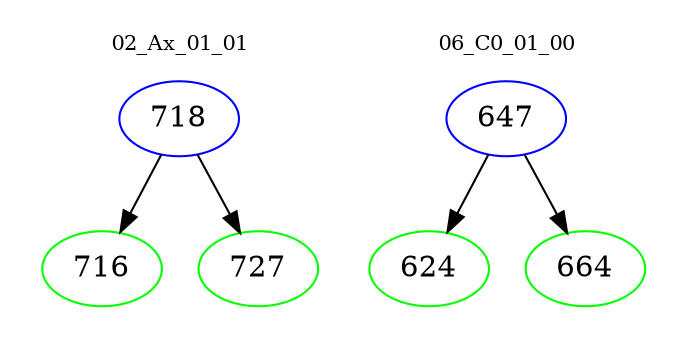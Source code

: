 digraph{
subgraph cluster_0 {
color = white
label = "02_Ax_01_01";
fontsize=10;
T0_718 [label="718", color="blue"]
T0_718 -> T0_716 [color="black"]
T0_716 [label="716", color="green"]
T0_718 -> T0_727 [color="black"]
T0_727 [label="727", color="green"]
}
subgraph cluster_1 {
color = white
label = "06_C0_01_00";
fontsize=10;
T1_647 [label="647", color="blue"]
T1_647 -> T1_624 [color="black"]
T1_624 [label="624", color="green"]
T1_647 -> T1_664 [color="black"]
T1_664 [label="664", color="green"]
}
}
